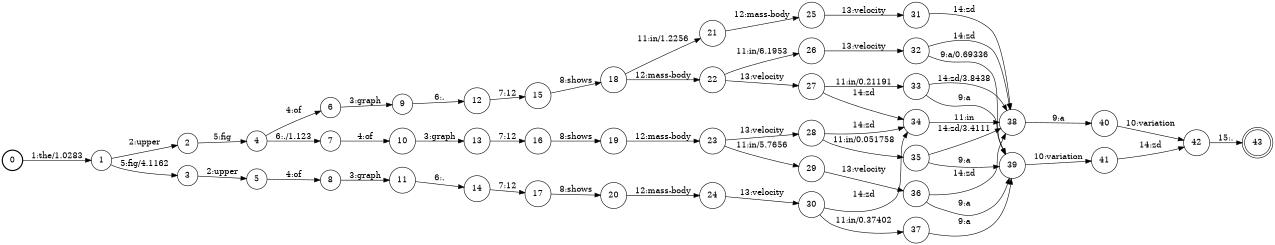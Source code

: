 digraph FST {
rankdir = LR;
size = "8.5,11";
label = "";
center = 1;
orientation = Portrait;
ranksep = "0.4";
nodesep = "0.25";
0 [label = "0", shape = circle, style = bold, fontsize = 14]
	0 -> 1 [label = "1:the/1.0283", fontsize = 14];
1 [label = "1", shape = circle, style = solid, fontsize = 14]
	1 -> 2 [label = "2:upper", fontsize = 14];
	1 -> 3 [label = "5:fig/4.1162", fontsize = 14];
2 [label = "2", shape = circle, style = solid, fontsize = 14]
	2 -> 4 [label = "5:fig", fontsize = 14];
3 [label = "3", shape = circle, style = solid, fontsize = 14]
	3 -> 5 [label = "2:upper", fontsize = 14];
4 [label = "4", shape = circle, style = solid, fontsize = 14]
	4 -> 6 [label = "4:of", fontsize = 14];
	4 -> 7 [label = "6:./1.123", fontsize = 14];
5 [label = "5", shape = circle, style = solid, fontsize = 14]
	5 -> 8 [label = "4:of", fontsize = 14];
6 [label = "6", shape = circle, style = solid, fontsize = 14]
	6 -> 9 [label = "3:graph", fontsize = 14];
7 [label = "7", shape = circle, style = solid, fontsize = 14]
	7 -> 10 [label = "4:of", fontsize = 14];
8 [label = "8", shape = circle, style = solid, fontsize = 14]
	8 -> 11 [label = "3:graph", fontsize = 14];
9 [label = "9", shape = circle, style = solid, fontsize = 14]
	9 -> 12 [label = "6:.", fontsize = 14];
10 [label = "10", shape = circle, style = solid, fontsize = 14]
	10 -> 13 [label = "3:graph", fontsize = 14];
11 [label = "11", shape = circle, style = solid, fontsize = 14]
	11 -> 14 [label = "6:.", fontsize = 14];
12 [label = "12", shape = circle, style = solid, fontsize = 14]
	12 -> 15 [label = "7:12", fontsize = 14];
13 [label = "13", shape = circle, style = solid, fontsize = 14]
	13 -> 16 [label = "7:12", fontsize = 14];
14 [label = "14", shape = circle, style = solid, fontsize = 14]
	14 -> 17 [label = "7:12", fontsize = 14];
15 [label = "15", shape = circle, style = solid, fontsize = 14]
	15 -> 18 [label = "8:shows", fontsize = 14];
16 [label = "16", shape = circle, style = solid, fontsize = 14]
	16 -> 19 [label = "8:shows", fontsize = 14];
17 [label = "17", shape = circle, style = solid, fontsize = 14]
	17 -> 20 [label = "8:shows", fontsize = 14];
18 [label = "18", shape = circle, style = solid, fontsize = 14]
	18 -> 21 [label = "11:in/1.2256", fontsize = 14];
	18 -> 22 [label = "12:mass-body", fontsize = 14];
19 [label = "19", shape = circle, style = solid, fontsize = 14]
	19 -> 23 [label = "12:mass-body", fontsize = 14];
20 [label = "20", shape = circle, style = solid, fontsize = 14]
	20 -> 24 [label = "12:mass-body", fontsize = 14];
21 [label = "21", shape = circle, style = solid, fontsize = 14]
	21 -> 25 [label = "12:mass-body", fontsize = 14];
22 [label = "22", shape = circle, style = solid, fontsize = 14]
	22 -> 26 [label = "11:in/6.1953", fontsize = 14];
	22 -> 27 [label = "13:velocity", fontsize = 14];
23 [label = "23", shape = circle, style = solid, fontsize = 14]
	23 -> 29 [label = "11:in/5.7656", fontsize = 14];
	23 -> 28 [label = "13:velocity", fontsize = 14];
24 [label = "24", shape = circle, style = solid, fontsize = 14]
	24 -> 30 [label = "13:velocity", fontsize = 14];
25 [label = "25", shape = circle, style = solid, fontsize = 14]
	25 -> 31 [label = "13:velocity", fontsize = 14];
26 [label = "26", shape = circle, style = solid, fontsize = 14]
	26 -> 32 [label = "13:velocity", fontsize = 14];
27 [label = "27", shape = circle, style = solid, fontsize = 14]
	27 -> 33 [label = "11:in/0.21191", fontsize = 14];
	27 -> 34 [label = "14:zd", fontsize = 14];
28 [label = "28", shape = circle, style = solid, fontsize = 14]
	28 -> 35 [label = "11:in/0.051758", fontsize = 14];
	28 -> 34 [label = "14:zd", fontsize = 14];
29 [label = "29", shape = circle, style = solid, fontsize = 14]
	29 -> 36 [label = "13:velocity", fontsize = 14];
30 [label = "30", shape = circle, style = solid, fontsize = 14]
	30 -> 37 [label = "11:in/0.37402", fontsize = 14];
	30 -> 34 [label = "14:zd", fontsize = 14];
31 [label = "31", shape = circle, style = solid, fontsize = 14]
	31 -> 38 [label = "14:zd", fontsize = 14];
32 [label = "32", shape = circle, style = solid, fontsize = 14]
	32 -> 39 [label = "9:a/0.69336", fontsize = 14];
	32 -> 38 [label = "14:zd", fontsize = 14];
33 [label = "33", shape = circle, style = solid, fontsize = 14]
	33 -> 39 [label = "9:a", fontsize = 14];
	33 -> 38 [label = "14:zd/3.8438", fontsize = 14];
34 [label = "34", shape = circle, style = solid, fontsize = 14]
	34 -> 38 [label = "11:in", fontsize = 14];
35 [label = "35", shape = circle, style = solid, fontsize = 14]
	35 -> 39 [label = "9:a", fontsize = 14];
	35 -> 38 [label = "14:zd/3.4111", fontsize = 14];
36 [label = "36", shape = circle, style = solid, fontsize = 14]
	36 -> 39 [label = "9:a", fontsize = 14];
	36 -> 38 [label = "14:zd", fontsize = 14];
37 [label = "37", shape = circle, style = solid, fontsize = 14]
	37 -> 39 [label = "9:a", fontsize = 14];
38 [label = "38", shape = circle, style = solid, fontsize = 14]
	38 -> 40 [label = "9:a", fontsize = 14];
39 [label = "39", shape = circle, style = solid, fontsize = 14]
	39 -> 41 [label = "10:variation", fontsize = 14];
40 [label = "40", shape = circle, style = solid, fontsize = 14]
	40 -> 42 [label = "10:variation", fontsize = 14];
41 [label = "41", shape = circle, style = solid, fontsize = 14]
	41 -> 42 [label = "14:zd", fontsize = 14];
42 [label = "42", shape = circle, style = solid, fontsize = 14]
	42 -> 43 [label = "15:.", fontsize = 14];
43 [label = "43", shape = doublecircle, style = solid, fontsize = 14]
}
